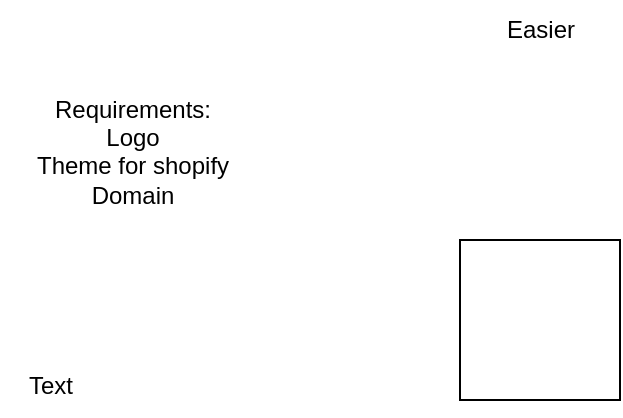 <mxfile version="26.0.16">
  <diagram name="Page-1" id="rAgvF3Wwy5eQu6FlyrP4">
    <mxGraphModel dx="1434" dy="772" grid="1" gridSize="10" guides="1" tooltips="1" connect="1" arrows="1" fold="1" page="1" pageScale="1" pageWidth="850" pageHeight="1100" math="0" shadow="0">
      <root>
        <mxCell id="0" />
        <mxCell id="1" parent="0" />
        <mxCell id="SHeb1lU5ycLJP6ODYZvT-1" value="Easier" style="text;html=1;align=center;verticalAlign=middle;resizable=0;points=[];autosize=1;strokeColor=none;fillColor=none;" vertex="1" parent="1">
          <mxGeometry x="395" y="110" width="60" height="30" as="geometry" />
        </mxCell>
        <mxCell id="SHeb1lU5ycLJP6ODYZvT-2" value="Requirements:&lt;div&gt;Logo&lt;/div&gt;&lt;div&gt;Theme for shopify&lt;/div&gt;&lt;div&gt;Domain&lt;/div&gt;&lt;div&gt;&lt;br&gt;&lt;/div&gt;" style="text;html=1;align=center;verticalAlign=middle;resizable=0;points=[];autosize=1;strokeColor=none;fillColor=none;" vertex="1" parent="1">
          <mxGeometry x="161" y="148" width="120" height="90" as="geometry" />
        </mxCell>
        <mxCell id="SHeb1lU5ycLJP6ODYZvT-3" value="Text" style="text;html=1;align=center;verticalAlign=middle;resizable=0;points=[];autosize=1;strokeColor=none;fillColor=none;" vertex="1" parent="1">
          <mxGeometry x="155" y="288" width="50" height="30" as="geometry" />
        </mxCell>
        <mxCell id="SHeb1lU5ycLJP6ODYZvT-4" value="" style="whiteSpace=wrap;html=1;aspect=fixed;" vertex="1" parent="1">
          <mxGeometry x="385" y="230" width="80" height="80" as="geometry" />
        </mxCell>
      </root>
    </mxGraphModel>
  </diagram>
</mxfile>
